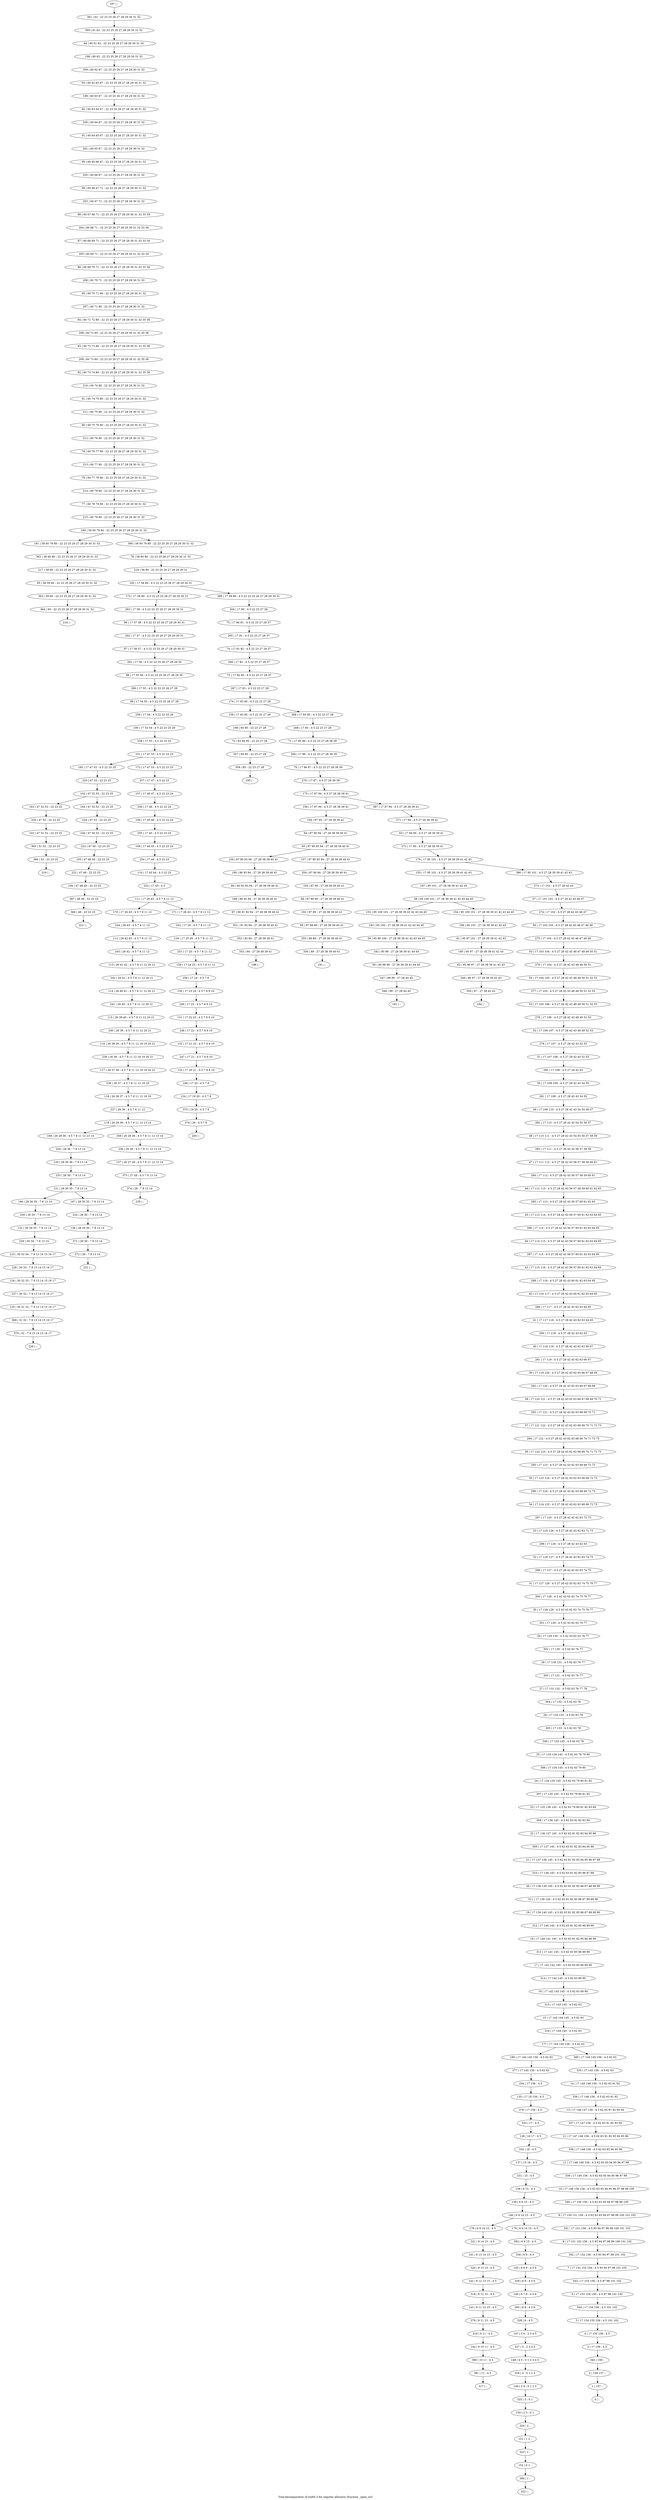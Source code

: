 digraph G {
graph [label="Tree-decomposition of width 3 for register allocator (function _open_url)"]
0[label="0 | : "];
1[label="1 | 157 : "];
2[label="2 | 156 157 : "];
3[label="3 | 17 156 : 4 5 "];
4[label="4 | 17 155 156 : 4 5 "];
5[label="5 | 17 154 155 156 : 4 5 101 102 "];
6[label="6 | 17 153 154 156 : 4 5 97 98 101 102 "];
7[label="7 | 17 152 153 156 : 4 5 93 94 97 98 101 102 "];
8[label="8 | 17 151 152 156 : 4 5 93 94 97 98 99 100 101 102 "];
9[label="9 | 17 150 151 156 : 4 5 62 63 93 94 97 98 99 100 101 102 "];
10[label="10 | 17 149 150 156 : 4 5 62 63 93 94 95 96 97 98 99 100 "];
11[label="11 | 17 148 149 156 : 4 5 62 63 93 94 95 96 97 98 "];
12[label="12 | 17 147 148 156 : 4 5 62 63 91 92 93 94 95 96 "];
13[label="13 | 17 146 147 156 : 4 5 62 63 91 92 93 94 "];
14[label="14 | 17 145 146 156 : 4 5 62 63 91 92 "];
15[label="15 | 17 143 144 145 : 4 5 62 63 "];
16[label="16 | 17 142 143 145 : 4 5 62 63 89 90 "];
17[label="17 | 17 141 142 145 : 4 5 62 63 85 86 89 90 "];
18[label="18 | 17 140 141 145 : 4 5 62 63 81 82 85 86 89 90 "];
19[label="19 | 17 139 140 145 : 4 5 62 63 81 82 85 86 87 88 89 90 "];
20[label="20 | 17 138 139 145 : 4 5 62 63 81 82 85 86 87 88 89 90 "];
21[label="21 | 17 137 138 145 : 4 5 62 63 81 82 83 84 85 86 87 88 "];
22[label="22 | 17 136 137 145 : 4 5 62 63 81 82 83 84 85 86 "];
23[label="23 | 17 135 136 145 : 4 5 62 63 79 80 81 82 83 84 "];
24[label="24 | 17 134 135 145 : 4 5 62 63 79 80 81 82 "];
25[label="25 | 17 133 134 145 : 4 5 62 63 78 79 80 "];
26[label="26 | 17 132 133 : 4 5 62 63 78 "];
27[label="27 | 17 131 132 : 4 5 62 63 76 77 78 "];
28[label="28 | 17 130 131 : 4 5 62 63 76 77 "];
29[label="29 | 17 129 130 : 4 5 42 43 62 63 76 77 "];
30[label="30 | 17 128 129 : 4 5 42 43 62 63 74 75 76 77 "];
31[label="31 | 17 127 128 : 4 5 27 28 42 43 62 63 74 75 76 77 "];
32[label="32 | 17 126 127 : 4 5 27 28 42 43 62 63 74 75 "];
33[label="33 | 17 125 126 : 4 5 27 28 42 43 62 63 72 73 "];
34[label="34 | 17 124 125 : 4 5 27 28 42 43 62 63 68 69 72 73 "];
35[label="35 | 17 123 124 : 4 5 27 28 42 43 62 63 68 69 72 73 "];
36[label="36 | 17 122 123 : 4 5 27 28 42 43 62 63 68 69 70 71 72 73 "];
37[label="37 | 17 121 122 : 4 5 27 28 42 43 62 63 68 69 70 71 72 73 "];
38[label="38 | 17 120 121 : 4 5 27 28 42 43 62 63 66 67 68 69 70 71 "];
39[label="39 | 17 119 120 : 4 5 27 28 42 43 62 63 66 67 68 69 "];
40[label="40 | 17 118 119 : 4 5 27 28 42 43 62 63 66 67 "];
41[label="41 | 17 117 118 : 4 5 27 28 42 43 62 63 64 65 "];
42[label="42 | 17 116 117 : 4 5 27 28 42 43 60 61 62 63 64 65 "];
43[label="43 | 17 115 116 : 4 5 27 28 42 43 56 57 60 61 62 63 64 65 "];
44[label="44 | 17 114 115 : 4 5 27 28 42 43 56 57 60 61 62 63 64 65 "];
45[label="45 | 17 113 114 : 4 5 27 28 42 43 56 57 60 61 62 63 64 65 "];
46[label="46 | 17 112 113 : 4 5 27 28 42 43 56 57 58 59 60 61 62 63 "];
47[label="47 | 17 111 112 : 4 5 27 28 42 43 56 57 58 59 60 61 "];
48[label="48 | 17 110 111 : 4 5 27 28 42 43 54 55 56 57 58 59 "];
49[label="49 | 17 109 110 : 4 5 27 28 42 43 54 55 56 57 "];
50[label="50 | 17 108 109 : 4 5 27 28 42 43 54 55 "];
51[label="51 | 17 107 108 : 4 5 27 28 42 43 52 53 "];
52[label="52 | 17 106 107 : 4 5 27 28 42 43 48 49 52 53 "];
53[label="53 | 17 105 106 : 4 5 27 28 42 43 48 49 50 51 52 53 "];
54[label="54 | 17 104 105 : 4 5 27 28 42 43 48 49 50 51 52 53 "];
55[label="55 | 17 103 104 : 4 5 27 28 42 43 46 47 48 49 50 51 "];
56[label="56 | 17 102 103 : 4 5 27 28 42 43 46 47 48 49 "];
57[label="57 | 17 101 102 : 4 5 27 28 42 43 46 47 "];
58[label="58 | 95 100 101 : 27 28 38 39 41 42 43 44 45 "];
59[label="59 | 95 99 100 : 27 28 38 39 41 42 43 44 45 "];
60[label="60 | 95 98 99 : 27 28 38 39 41 44 45 "];
61[label="61 | 95 97 101 : 27 28 38 39 41 42 43 "];
62[label="62 | 95 96 97 : 27 28 38 39 41 42 43 "];
63[label="63 | 17 94 95 : 4 5 27 28 38 39 41 "];
64[label="64 | 87 90 94 : 27 28 38 39 40 41 "];
65[label="65 | 87 90 93 94 : 27 28 38 39 40 41 "];
66[label="66 | 90 92 93 94 : 27 28 38 39 40 41 "];
67[label="67 | 90 91 92 94 : 27 28 38 39 40 41 "];
68[label="68 | 87 89 90 : 27 28 38 39 40 41 "];
69[label="69 | 87 88 89 : 27 28 38 39 40 41 "];
70[label="70 | 17 86 87 : 4 5 22 23 27 28 38 39 "];
71[label="71 | 17 85 86 : 4 5 22 23 27 28 38 39 "];
72[label="72 | 83 84 85 : 22 23 27 28 "];
73[label="73 | 17 82 83 : 4 5 22 23 27 28 37 "];
74[label="74 | 17 81 82 : 4 5 22 23 27 28 37 "];
75[label="75 | 17 80 81 : 4 5 22 23 27 28 37 "];
76[label="76 | 58 60 80 : 22 23 25 26 27 28 29 30 31 32 "];
77[label="77 | 60 78 79 80 : 22 23 25 26 27 28 29 30 31 32 "];
78[label="78 | 60 77 78 80 : 22 23 25 26 27 28 29 30 31 32 "];
79[label="79 | 60 76 77 80 : 22 23 25 26 27 28 29 30 31 32 "];
80[label="80 | 60 75 76 80 : 22 23 25 26 27 28 29 30 31 32 "];
81[label="81 | 60 74 75 80 : 22 23 25 26 27 28 29 30 31 32 "];
82[label="82 | 60 73 74 80 : 22 23 25 26 27 28 29 30 31 32 35 36 "];
83[label="83 | 60 72 73 80 : 22 23 25 26 27 28 29 30 31 32 35 36 "];
84[label="84 | 60 71 72 80 : 22 23 25 26 27 28 29 30 31 32 35 36 "];
85[label="85 | 60 70 71 80 : 22 23 25 26 27 28 29 30 31 32 "];
86[label="86 | 60 69 70 71 : 22 23 25 26 27 28 29 30 31 32 33 34 "];
87[label="87 | 60 68 69 71 : 22 23 25 26 27 28 29 30 31 32 33 34 "];
88[label="88 | 60 67 68 71 : 22 23 25 26 27 28 29 30 31 32 33 34 "];
89[label="89 | 60 66 67 71 : 22 23 25 26 27 28 29 30 31 32 "];
90[label="90 | 60 65 66 67 : 22 23 25 26 27 28 29 30 31 32 "];
91[label="91 | 60 64 65 67 : 22 23 25 26 27 28 29 30 31 32 "];
92[label="92 | 60 63 64 67 : 22 23 25 26 27 28 29 30 31 32 "];
93[label="93 | 60 62 63 67 : 22 23 25 26 27 28 29 30 31 32 "];
94[label="94 | 60 61 62 : 22 23 25 26 27 28 29 30 31 32 "];
95[label="95 | 58 59 60 : 22 23 25 26 27 28 29 30 31 32 "];
96[label="96 | 17 57 58 : 4 5 22 23 25 26 27 28 29 30 31 "];
97[label="97 | 17 56 57 : 4 5 22 23 25 26 27 28 29 30 31 "];
98[label="98 | 17 55 56 : 4 5 22 23 25 26 27 28 29 30 "];
99[label="99 | 17 54 55 : 4 5 22 23 25 26 27 28 "];
100[label="100 | 17 53 54 : 4 5 22 23 25 26 "];
101[label="101 | 17 47 53 : 4 5 22 23 25 "];
102[label="102 | 47 52 53 : 22 23 25 "];
103[label="103 | 47 51 52 : 22 23 25 "];
104[label="104 | 47 50 53 : 22 23 25 "];
105[label="105 | 47 49 50 : 22 23 25 "];
106[label="106 | 47 48 49 : 22 23 25 "];
107[label="107 | 17 46 47 : 4 5 22 23 24 "];
108[label="108 | 17 45 46 : 4 5 22 23 24 "];
109[label="109 | 17 44 45 : 4 5 22 23 24 "];
110[label="110 | 17 43 44 : 4 5 22 23 "];
111[label="111 | 17 26 43 : 4 5 7 8 11 12 "];
112[label="112 | 26 42 43 : 4 5 7 8 11 12 "];
113[label="113 | 26 41 42 : 4 5 7 8 11 12 20 21 "];
114[label="114 | 26 40 41 : 4 5 7 8 11 12 20 21 "];
115[label="115 | 26 39 40 : 4 5 7 8 11 12 20 21 "];
116[label="116 | 26 38 39 : 4 5 7 8 11 12 18 19 20 21 "];
117[label="117 | 26 37 38 : 4 5 7 8 11 12 18 19 20 21 "];
118[label="118 | 26 36 37 : 4 5 7 8 11 12 18 19 "];
119[label="119 | 26 28 36 : 4 5 7 8 11 12 13 14 "];
120[label="120 | 28 30 36 : 7 8 13 14 "];
121[label="121 | 28 30 35 : 7 8 13 14 "];
122[label="122 | 30 34 35 : 7 8 13 14 "];
123[label="123 | 30 33 34 : 7 8 13 14 15 16 17 "];
124[label="124 | 30 32 33 : 7 8 13 14 15 16 17 "];
125[label="125 | 30 31 32 : 7 8 13 14 15 16 17 "];
126[label="126 | 28 29 30 : 7 8 13 14 "];
127[label="127 | 26 27 28 : 4 5 7 8 11 12 13 14 "];
128[label="128 | 17 25 26 : 4 5 7 8 11 12 "];
129[label="129 | 17 24 25 : 4 5 7 8 11 12 "];
130[label="130 | 17 23 24 : 4 5 7 8 9 10 "];
131[label="131 | 17 22 23 : 4 5 7 8 9 10 "];
132[label="132 | 17 21 22 : 4 5 7 8 9 10 "];
133[label="133 | 17 20 21 : 4 5 7 8 9 10 "];
134[label="134 | 17 19 20 : 4 5 7 8 "];
135[label="135 | 17 18 156 : 4 5 "];
136[label="136 | 16 17 : 4 5 "];
137[label="137 | 15 16 : 4 5 "];
138[label="138 | 6 15 : 4 5 "];
139[label="139 | 6 9 15 : 4 5 "];
140[label="140 | 6 9 14 15 : 4 5 "];
141[label="141 | 9 13 14 15 : 4 5 "];
142[label="142 | 9 12 13 15 : 4 5 "];
143[label="143 | 9 11 12 15 : 4 5 "];
144[label="144 | 9 10 11 : 4 5 "];
145[label="145 | 6 8 9 : 4 5 6 "];
146[label="146 | 6 7 8 : 4 5 6 "];
147[label="147 | 5 6 : 2 3 4 5 "];
148[label="148 | 4 5 : 0 1 2 3 4 5 "];
149[label="149 | 3 4 : 0 1 2 3 "];
150[label="150 | 2 3 : 0 1 "];
151[label="151 | 1 2 : "];
152[label="152 | 0 1 : "];
153[label="153 | 95 100 101 : 27 28 38 39 41 42 43 44 45 "];
154[label="154 | 95 100 101 : 27 28 38 39 41 42 43 44 45 "];
155[label="155 | 17 95 101 : 4 5 27 28 38 39 41 42 43 "];
156[label="156 | 87 90 93 94 : 27 28 38 39 40 41 "];
157[label="157 | 87 90 93 94 : 27 28 38 39 40 41 "];
158[label="158 | 17 87 94 : 4 5 27 28 38 39 41 "];
159[label="159 | 17 83 85 : 4 5 22 23 27 28 "];
160[label="160 | 58 60 79 80 : 22 23 25 26 27 28 29 30 31 32 "];
161[label="161 | 58 60 79 80 : 22 23 25 26 27 28 29 30 31 32 "];
162[label="162 | 17 58 80 : 4 5 22 23 25 26 27 28 29 30 31 "];
163[label="163 | 47 52 53 : 22 23 25 "];
164[label="164 | 47 52 53 : 22 23 25 "];
165[label="165 | 17 47 53 : 4 5 22 23 25 "];
166[label="166 | 28 30 35 : 7 8 13 14 "];
167[label="167 | 28 30 35 : 7 8 13 14 "];
168[label="168 | 26 28 36 : 4 5 7 8 11 12 13 14 "];
169[label="169 | 26 28 36 : 4 5 7 8 11 12 13 14 "];
170[label="170 | 17 26 43 : 4 5 7 8 11 12 "];
171[label="171 | 17 26 43 : 4 5 7 8 11 12 "];
172[label="172 | 17 47 53 : 4 5 22 23 25 "];
173[label="173 | 17 58 80 : 4 5 22 23 25 26 27 28 29 30 31 "];
174[label="174 | 17 83 85 : 4 5 22 23 27 28 "];
175[label="175 | 17 87 94 : 4 5 27 28 38 39 41 "];
176[label="176 | 17 95 101 : 4 5 27 28 38 39 41 42 43 "];
177[label="177 | 17 144 145 156 : 4 5 62 63 "];
178[label="178 | 6 9 14 15 : 4 5 "];
179[label="179 | 6 9 14 15 : 4 5 "];
180[label="180 | 17 144 145 156 : 4 5 62 63 "];
181[label="181 | : "];
182[label="182 | 95 99 : 27 28 38 39 41 44 45 "];
183[label="183 | 95 100 : 27 28 38 39 41 42 43 44 45 "];
184[label="184 | : "];
185[label="185 | 95 97 : 27 28 38 39 41 42 43 "];
186[label="186 | 95 101 : 27 28 38 39 41 42 43 "];
187[label="187 | 95 101 : 27 28 38 39 41 42 43 "];
188[label="188 | : "];
189[label="189 | 90 92 94 : 27 28 38 39 40 41 "];
190[label="190 | 90 93 94 : 27 28 38 39 40 41 "];
191[label="191 | : "];
192[label="192 | 87 89 : 27 28 38 39 40 41 "];
193[label="193 | 87 90 : 27 28 38 39 40 41 "];
194[label="194 | 87 94 : 27 28 38 39 41 "];
195[label="195 | : "];
196[label="196 | 83 85 : 22 23 27 28 "];
197[label="197 | : "];
198[label="198 | 60 62 : 22 23 25 26 27 28 29 30 31 32 "];
199[label="199 | 60 63 67 : 22 23 25 26 27 28 29 30 31 32 "];
200[label="200 | 60 64 67 : 22 23 25 26 27 28 29 30 31 32 "];
201[label="201 | 60 65 67 : 22 23 25 26 27 28 29 30 31 32 "];
202[label="202 | 60 66 67 : 22 23 25 26 27 28 29 30 31 32 "];
203[label="203 | 60 67 71 : 22 23 25 26 27 28 29 30 31 32 "];
204[label="204 | 60 68 71 : 22 23 25 26 27 28 29 30 31 32 33 34 "];
205[label="205 | 60 69 71 : 22 23 25 26 27 28 29 30 31 32 33 34 "];
206[label="206 | 60 70 71 : 22 23 25 26 27 28 29 30 31 32 "];
207[label="207 | 60 71 80 : 22 23 25 26 27 28 29 30 31 32 "];
208[label="208 | 60 72 80 : 22 23 25 26 27 28 29 30 31 32 35 36 "];
209[label="209 | 60 73 80 : 22 23 25 26 27 28 29 30 31 32 35 36 "];
210[label="210 | 60 74 80 : 22 23 25 26 27 28 29 30 31 32 "];
211[label="211 | 60 75 80 : 22 23 25 26 27 28 29 30 31 32 "];
212[label="212 | 60 76 80 : 22 23 25 26 27 28 29 30 31 32 "];
213[label="213 | 60 77 80 : 22 23 25 26 27 28 29 30 31 32 "];
214[label="214 | 60 78 80 : 22 23 25 26 27 28 29 30 31 32 "];
215[label="215 | 60 79 80 : 22 23 25 26 27 28 29 30 31 32 "];
216[label="216 | : "];
217[label="217 | 58 60 : 22 23 25 26 27 28 29 30 31 32 "];
218[label="218 | 58 80 : 22 23 25 26 27 28 29 30 31 "];
219[label="219 | : "];
220[label="220 | 47 52 : 22 23 25 "];
221[label="221 | : "];
222[label="222 | 47 49 : 22 23 25 "];
223[label="223 | 47 50 : 22 23 25 "];
224[label="224 | 47 53 : 22 23 25 "];
225[label="225 | 47 53 : 22 23 25 "];
226[label="226 | : "];
227[label="227 | 30 32 : 7 8 13 14 15 16 17 "];
228[label="228 | 30 33 : 7 8 13 14 15 16 17 "];
229[label="229 | 30 34 : 7 8 13 14 "];
230[label="230 | 30 35 : 7 8 13 14 "];
231[label="231 | : "];
232[label="232 | 28 30 : 7 8 13 14 "];
233[label="233 | 28 30 : 7 8 13 14 "];
234[label="234 | 28 36 : 7 8 13 14 "];
235[label="235 | : "];
236[label="236 | 26 28 : 4 5 7 8 11 12 13 14 "];
237[label="237 | 26 36 : 4 5 7 8 11 12 "];
238[label="238 | 26 37 : 4 5 7 8 11 12 18 19 "];
239[label="239 | 26 38 : 4 5 7 8 11 12 18 19 20 21 "];
240[label="240 | 26 39 : 4 5 7 8 11 12 20 21 "];
241[label="241 | 26 40 : 4 5 7 8 11 12 20 21 "];
242[label="242 | 26 41 : 4 5 7 8 11 12 20 21 "];
243[label="243 | 26 42 : 4 5 7 8 11 12 "];
244[label="244 | 26 43 : 4 5 7 8 11 12 "];
245[label="245 | : "];
246[label="246 | 17 20 : 4 5 7 8 "];
247[label="247 | 17 21 : 4 5 7 8 9 10 "];
248[label="248 | 17 22 : 4 5 7 8 9 10 "];
249[label="249 | 17 23 : 4 5 7 8 9 10 "];
250[label="250 | 17 24 : 4 5 7 8 "];
251[label="251 | 17 25 : 4 5 7 8 11 12 "];
252[label="252 | 17 26 : 4 5 7 8 11 12 "];
253[label="253 | 17 43 : 4 5 "];
254[label="254 | 17 44 : 4 5 22 23 "];
255[label="255 | 17 45 : 4 5 22 23 24 "];
256[label="256 | 17 46 : 4 5 22 23 24 "];
257[label="257 | 17 47 : 4 5 22 23 "];
258[label="258 | 17 53 : 4 5 22 23 25 "];
259[label="259 | 17 54 : 4 5 22 23 25 26 "];
260[label="260 | 17 55 : 4 5 22 23 25 26 27 28 "];
261[label="261 | 17 56 : 4 5 22 23 25 26 27 28 29 30 "];
262[label="262 | 17 57 : 4 5 22 23 25 26 27 28 29 30 31 "];
263[label="263 | 17 58 : 4 5 22 23 25 26 27 28 29 30 31 "];
264[label="264 | 17 80 : 4 5 22 23 27 28 "];
265[label="265 | 17 81 : 4 5 22 23 27 28 37 "];
266[label="266 | 17 82 : 4 5 22 23 27 28 37 "];
267[label="267 | 17 83 : 4 5 22 23 27 28 "];
268[label="268 | 17 85 : 4 5 22 23 27 28 "];
269[label="269 | 17 86 : 4 5 22 23 27 28 38 39 "];
270[label="270 | 17 87 : 4 5 27 28 38 39 "];
271[label="271 | 17 94 : 4 5 27 28 38 39 41 "];
272[label="272 | 17 95 : 4 5 27 28 38 39 41 "];
273[label="273 | 17 101 : 4 5 27 28 42 43 "];
274[label="274 | 17 102 : 4 5 27 28 42 43 46 47 "];
275[label="275 | 17 103 : 4 5 27 28 42 43 46 47 48 49 "];
276[label="276 | 17 104 : 4 5 27 28 42 43 48 49 50 51 "];
277[label="277 | 17 105 : 4 5 27 28 42 43 48 49 50 51 52 53 "];
278[label="278 | 17 106 : 4 5 27 28 42 43 48 49 52 53 "];
279[label="279 | 17 107 : 4 5 27 28 42 43 52 53 "];
280[label="280 | 17 108 : 4 5 27 28 42 43 "];
281[label="281 | 17 109 : 4 5 27 28 42 43 54 55 "];
282[label="282 | 17 110 : 4 5 27 28 42 43 54 55 56 57 "];
283[label="283 | 17 111 : 4 5 27 28 42 43 56 57 58 59 "];
284[label="284 | 17 112 : 4 5 27 28 42 43 56 57 58 59 60 61 "];
285[label="285 | 17 113 : 4 5 27 28 42 43 56 57 60 61 62 63 "];
286[label="286 | 17 114 : 4 5 27 28 42 43 56 57 60 61 62 63 64 65 "];
287[label="287 | 17 115 : 4 5 27 28 42 43 56 57 60 61 62 63 64 65 "];
288[label="288 | 17 116 : 4 5 27 28 42 43 60 61 62 63 64 65 "];
289[label="289 | 17 117 : 4 5 27 28 42 43 62 63 64 65 "];
290[label="290 | 17 118 : 4 5 27 28 42 43 62 63 "];
291[label="291 | 17 119 : 4 5 27 28 42 43 62 63 66 67 "];
292[label="292 | 17 120 : 4 5 27 28 42 43 62 63 66 67 68 69 "];
293[label="293 | 17 121 : 4 5 27 28 42 43 62 63 68 69 70 71 "];
294[label="294 | 17 122 : 4 5 27 28 42 43 62 63 68 69 70 71 72 73 "];
295[label="295 | 17 123 : 4 5 27 28 42 43 62 63 68 69 72 73 "];
296[label="296 | 17 124 : 4 5 27 28 42 43 62 63 68 69 72 73 "];
297[label="297 | 17 125 : 4 5 27 28 42 43 62 63 72 73 "];
298[label="298 | 17 126 : 4 5 27 28 42 43 62 63 "];
299[label="299 | 17 127 : 4 5 27 28 42 43 62 63 74 75 "];
300[label="300 | 17 128 : 4 5 42 43 62 63 74 75 76 77 "];
301[label="301 | 17 129 : 4 5 42 43 62 63 76 77 "];
302[label="302 | 17 130 : 4 5 62 63 76 77 "];
303[label="303 | 17 131 : 4 5 62 63 76 77 "];
304[label="304 | 17 132 : 4 5 62 63 78 "];
305[label="305 | 17 133 : 4 5 62 63 78 "];
306[label="306 | 17 134 145 : 4 5 62 63 79 80 "];
307[label="307 | 17 135 145 : 4 5 62 63 79 80 81 82 "];
308[label="308 | 17 136 145 : 4 5 62 63 81 82 83 84 "];
309[label="309 | 17 137 145 : 4 5 62 63 81 82 83 84 85 86 "];
310[label="310 | 17 138 145 : 4 5 62 63 81 82 85 86 87 88 "];
311[label="311 | 17 139 145 : 4 5 62 63 81 82 85 86 87 88 89 90 "];
312[label="312 | 17 140 145 : 4 5 62 63 81 82 85 86 89 90 "];
313[label="313 | 17 141 145 : 4 5 62 63 85 86 89 90 "];
314[label="314 | 17 142 145 : 4 5 62 63 89 90 "];
315[label="315 | 17 143 145 : 4 5 62 63 "];
316[label="316 | 17 144 145 : 4 5 62 63 "];
317[label="317 | : "];
318[label="318 | 9 11 : 4 5 "];
319[label="319 | 9 12 15 : 4 5 "];
320[label="320 | 9 13 15 : 4 5 "];
321[label="321 | 9 14 15 : 4 5 "];
322[label="322 | : "];
323[label="323 | 1 : "];
324[label="324 | 2 : "];
325[label="325 | 3 : 0 1 "];
326[label="326 | 4 : 0 1 2 3 "];
327[label="327 | 5 : 2 3 4 5 "];
328[label="328 | 6 : 4 5 "];
329[label="329 | 6 8 : 4 5 6 "];
330[label="330 | 6 9 : 4 5 "];
331[label="331 | 15 : 4 5 "];
332[label="332 | 16 : 4 5 "];
333[label="333 | 17 : 4 5 "];
334[label="334 | 17 156 : 4 5 "];
335[label="335 | 17 145 156 : 4 5 62 63 "];
336[label="336 | 17 146 156 : 4 5 62 63 91 92 "];
337[label="337 | 17 147 156 : 4 5 62 63 91 92 93 94 "];
338[label="338 | 17 148 156 : 4 5 62 63 93 94 95 96 "];
339[label="339 | 17 149 156 : 4 5 62 63 93 94 95 96 97 98 "];
340[label="340 | 17 150 156 : 4 5 62 63 93 94 97 98 99 100 "];
341[label="341 | 17 151 156 : 4 5 93 94 97 98 99 100 101 102 "];
342[label="342 | 17 152 156 : 4 5 93 94 97 98 101 102 "];
343[label="343 | 17 153 156 : 4 5 97 98 101 102 "];
344[label="344 | 17 154 156 : 4 5 101 102 "];
345[label="345 | 156 : "];
346[label="346 | 17 133 145 : 4 5 62 63 78 "];
347[label="347 | 98 99 : 27 28 44 45 "];
348[label="348 | 99 : 27 28 44 45 "];
349[label="349 | 96 97 : 27 28 38 39 42 43 "];
350[label="350 | 97 : 27 28 42 43 "];
351[label="351 | 91 92 94 : 27 28 38 39 40 41 "];
352[label="352 | 92 94 : 27 28 38 39 41 "];
353[label="353 | 94 : 27 28 38 39 41 "];
354[label="354 | 87 90 94 : 27 28 38 39 40 41 "];
355[label="355 | 88 89 : 27 28 38 39 40 41 "];
356[label="356 | 89 : 27 28 38 39 40 41 "];
357[label="357 | 84 85 : 22 23 27 28 "];
358[label="358 | 85 : 22 23 27 28 "];
359[label="359 | 60 62 67 : 22 23 25 26 27 28 29 30 31 32 "];
360[label="360 | 61 62 : 22 23 25 26 27 28 29 30 31 32 "];
361[label="361 | 62 : 22 23 25 26 27 28 29 30 31 32 "];
362[label="362 | 58 60 80 : 22 23 25 26 27 28 29 30 31 32 "];
363[label="363 | 59 60 : 22 23 25 26 27 28 29 30 31 32 "];
364[label="364 | 60 : 22 23 25 26 27 28 29 30 31 32 "];
365[label="365 | 51 52 : 22 23 25 "];
366[label="366 | 52 : 22 23 25 "];
367[label="367 | 48 49 : 22 23 25 "];
368[label="368 | 49 : 22 23 25 "];
369[label="369 | 31 32 : 7 8 13 14 15 16 17 "];
370[label="370 | 32 : 7 8 13 14 15 16 17 "];
371[label="371 | 29 30 : 7 8 13 14 "];
372[label="372 | 30 : 7 8 13 14 "];
373[label="373 | 27 28 : 4 5 7 8 13 14 "];
374[label="374 | 28 : 7 8 13 14 "];
375[label="375 | 19 20 : 4 5 7 8 "];
376[label="376 | 20 : 4 5 7 8 "];
377[label="377 | 17 145 156 : 4 5 62 63 "];
378[label="378 | 17 156 : 4 5 "];
379[label="379 | 9 11 15 : 4 5 "];
380[label="380 | 10 11 : 4 5 "];
381[label="381 | 11 : 4 5 "];
382[label="382 | 6 9 15 : 4 5 "];
383[label="383 | 6 8 : 4 5 6 "];
384[label="384 | 1 : "];
385[label="385 | 17 144 145 156 : 4 5 62 63 "];
386[label="386 | 17 95 101 : 4 5 27 28 38 39 41 42 43 "];
387[label="387 | 17 87 94 : 4 5 27 28 38 39 41 "];
388[label="388 | 17 83 85 : 4 5 22 23 27 28 "];
389[label="389 | 17 58 80 : 4 5 22 23 25 26 27 28 29 30 31 "];
390[label="390 | 58 60 79 80 : 22 23 25 26 27 28 29 30 31 32 "];
64->65 ;
138->139 ;
139->140 ;
58->153 ;
58->154 ;
65->156 ;
65->157 ;
102->163 ;
102->164 ;
101->165 ;
121->166 ;
121->167 ;
119->168 ;
119->169 ;
111->170 ;
111->171 ;
101->172 ;
140->178 ;
140->179 ;
182->60 ;
59->182 ;
183->59 ;
153->183 ;
185->62 ;
61->185 ;
186->61 ;
154->186 ;
187->58 ;
155->187 ;
189->67 ;
66->189 ;
190->66 ;
156->190 ;
192->69 ;
68->192 ;
193->68 ;
194->64 ;
158->194 ;
196->72 ;
159->196 ;
217->95 ;
220->103 ;
163->220 ;
222->106 ;
105->222 ;
223->105 ;
104->223 ;
224->104 ;
164->224 ;
225->102 ;
165->225 ;
227->125 ;
124->227 ;
228->124 ;
123->228 ;
229->123 ;
122->229 ;
230->122 ;
166->230 ;
232->126 ;
167->232 ;
233->121 ;
120->233 ;
234->120 ;
168->234 ;
236->127 ;
169->236 ;
237->119 ;
118->237 ;
238->118 ;
117->238 ;
239->117 ;
116->239 ;
240->116 ;
115->240 ;
241->115 ;
114->241 ;
242->114 ;
113->242 ;
243->113 ;
112->243 ;
244->112 ;
170->244 ;
246->134 ;
133->246 ;
247->133 ;
132->247 ;
248->132 ;
131->248 ;
249->131 ;
130->249 ;
250->130 ;
129->250 ;
251->129 ;
128->251 ;
252->128 ;
171->252 ;
253->111 ;
110->253 ;
254->110 ;
109->254 ;
255->109 ;
108->255 ;
256->108 ;
107->256 ;
257->107 ;
172->257 ;
258->101 ;
100->258 ;
259->100 ;
99->259 ;
260->99 ;
98->260 ;
261->98 ;
97->261 ;
262->97 ;
96->262 ;
263->96 ;
173->263 ;
318->144 ;
319->143 ;
142->319 ;
320->142 ;
141->320 ;
321->141 ;
178->321 ;
323->152 ;
151->323 ;
324->151 ;
150->324 ;
325->150 ;
149->325 ;
326->149 ;
148->326 ;
327->148 ;
147->327 ;
328->147 ;
329->146 ;
145->329 ;
330->145 ;
331->138 ;
137->331 ;
332->137 ;
136->332 ;
333->136 ;
334->135 ;
60->347 ;
348->181 ;
347->348 ;
62->349 ;
350->184 ;
349->350 ;
67->351 ;
351->352 ;
353->188 ;
352->353 ;
354->193 ;
157->354 ;
69->355 ;
356->191 ;
355->356 ;
72->357 ;
358->195 ;
357->358 ;
362->217 ;
161->362 ;
95->363 ;
364->216 ;
363->364 ;
103->365 ;
366->219 ;
365->366 ;
106->367 ;
368->221 ;
367->368 ;
125->369 ;
370->226 ;
369->370 ;
126->371 ;
372->231 ;
371->372 ;
127->373 ;
374->235 ;
373->374 ;
134->375 ;
376->245 ;
375->376 ;
377->334 ;
180->377 ;
378->333 ;
135->378 ;
379->318 ;
143->379 ;
144->380 ;
381->317 ;
380->381 ;
382->330 ;
179->382 ;
383->328 ;
146->383 ;
384->322 ;
152->384 ;
197->361 ;
361->360 ;
360->94 ;
94->198 ;
198->359 ;
359->93 ;
93->199 ;
199->92 ;
92->200 ;
200->91 ;
91->201 ;
201->90 ;
90->202 ;
202->89 ;
89->203 ;
203->88 ;
88->204 ;
204->87 ;
87->205 ;
205->86 ;
86->206 ;
206->85 ;
85->207 ;
207->84 ;
84->208 ;
208->83 ;
83->209 ;
209->82 ;
82->210 ;
210->81 ;
81->211 ;
211->80 ;
80->212 ;
212->79 ;
79->213 ;
213->78 ;
78->214 ;
214->77 ;
77->215 ;
215->160 ;
76->218 ;
218->162 ;
264->75 ;
75->265 ;
265->74 ;
74->266 ;
266->73 ;
73->267 ;
267->174 ;
268->71 ;
71->269 ;
269->70 ;
70->270 ;
270->175 ;
271->63 ;
63->272 ;
272->176 ;
273->57 ;
57->274 ;
274->56 ;
56->275 ;
275->55 ;
55->276 ;
276->54 ;
54->277 ;
277->53 ;
53->278 ;
278->52 ;
52->279 ;
279->51 ;
51->280 ;
280->50 ;
50->281 ;
281->49 ;
49->282 ;
282->48 ;
48->283 ;
283->47 ;
47->284 ;
284->46 ;
46->285 ;
285->45 ;
45->286 ;
286->44 ;
44->287 ;
287->43 ;
43->288 ;
288->42 ;
42->289 ;
289->41 ;
41->290 ;
290->40 ;
40->291 ;
291->39 ;
39->292 ;
292->38 ;
38->293 ;
293->37 ;
37->294 ;
294->36 ;
36->295 ;
295->35 ;
35->296 ;
296->34 ;
34->297 ;
297->33 ;
33->298 ;
298->32 ;
32->299 ;
299->31 ;
31->300 ;
300->30 ;
30->301 ;
301->29 ;
29->302 ;
302->28 ;
28->303 ;
303->27 ;
27->304 ;
304->26 ;
26->305 ;
305->346 ;
346->25 ;
25->306 ;
306->24 ;
24->307 ;
307->23 ;
23->308 ;
308->22 ;
22->309 ;
309->21 ;
21->310 ;
310->20 ;
20->311 ;
311->19 ;
19->312 ;
312->18 ;
18->313 ;
313->17 ;
17->314 ;
314->16 ;
16->315 ;
315->15 ;
15->316 ;
316->177 ;
335->14 ;
14->336 ;
336->13 ;
13->337 ;
337->12 ;
12->338 ;
338->11 ;
11->339 ;
339->10 ;
10->340 ;
340->9 ;
9->341 ;
341->8 ;
8->342 ;
342->7 ;
7->343 ;
343->6 ;
6->344 ;
344->5 ;
5->4 ;
4->3 ;
3->345 ;
345->2 ;
2->1 ;
1->0 ;
385->335 ;
386->273 ;
387->271 ;
388->268 ;
389->264 ;
390->76 ;
177->180 ;
177->385 ;
176->155 ;
176->386 ;
175->158 ;
175->387 ;
174->159 ;
174->388 ;
162->173 ;
162->389 ;
160->161 ;
160->390 ;
}
